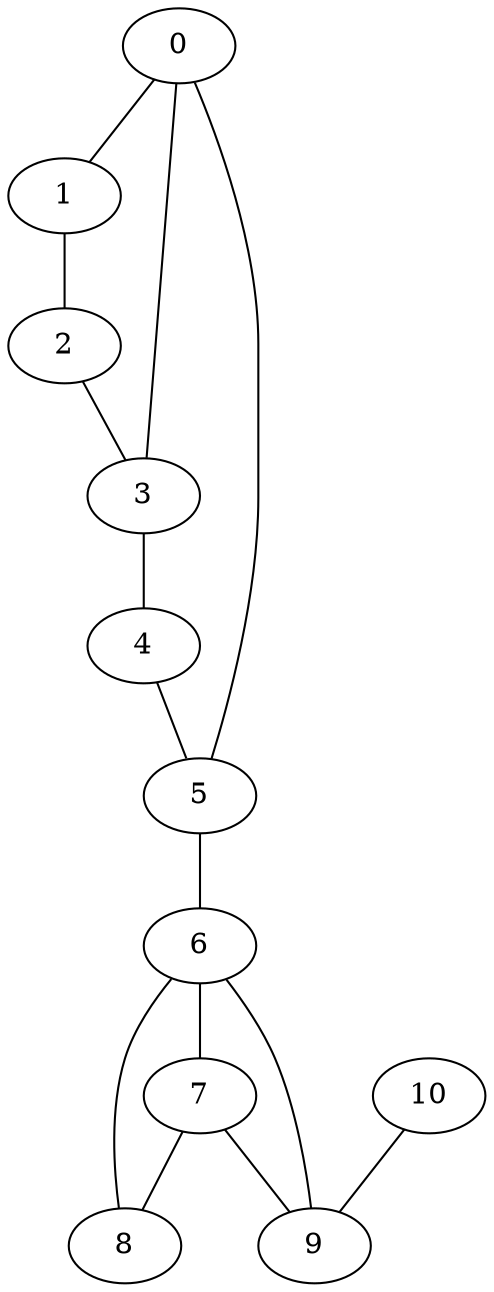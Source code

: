 graph g {
  0; 
  1;
  2;
  3;
  4;
  5;
  6;
  7;
  8;
  9;
  10;
  0 -- 1;
  0 -- 3;
  0 -- 5;
  1 -- 2;
  2 -- 3;
  3 -- 4;
  4 -- 5;
  5 -- 6;
  6 -- 7;
  6 -- 8;
  6 -- 9;
  7 -- 8;
  7 -- 9;
  10 -- 9;
}

